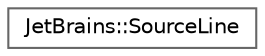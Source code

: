 digraph "类继承关系图"
{
 // LATEX_PDF_SIZE
  bgcolor="transparent";
  edge [fontname=Helvetica,fontsize=10,labelfontname=Helvetica,labelfontsize=10];
  node [fontname=Helvetica,fontsize=10,shape=box,height=0.2,width=0.4];
  rankdir="LR";
  Node0 [id="Node000000",label="JetBrains::SourceLine",height=0.2,width=0.4,color="grey40", fillcolor="white", style="filled",URL="$class_jet_brains_1_1_source_line.html",tooltip=" "];
}
